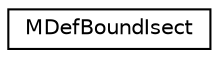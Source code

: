 digraph G
{
  edge [fontname="Helvetica",fontsize="10",labelfontname="Helvetica",labelfontsize="10"];
  node [fontname="Helvetica",fontsize="10",shape=record];
  rankdir=LR;
  Node1 [label="MDefBoundIsect",height=0.2,width=0.4,color="black", fillcolor="white", style="filled",URL="$de/de6/structMDefBoundIsect.html"];
}
